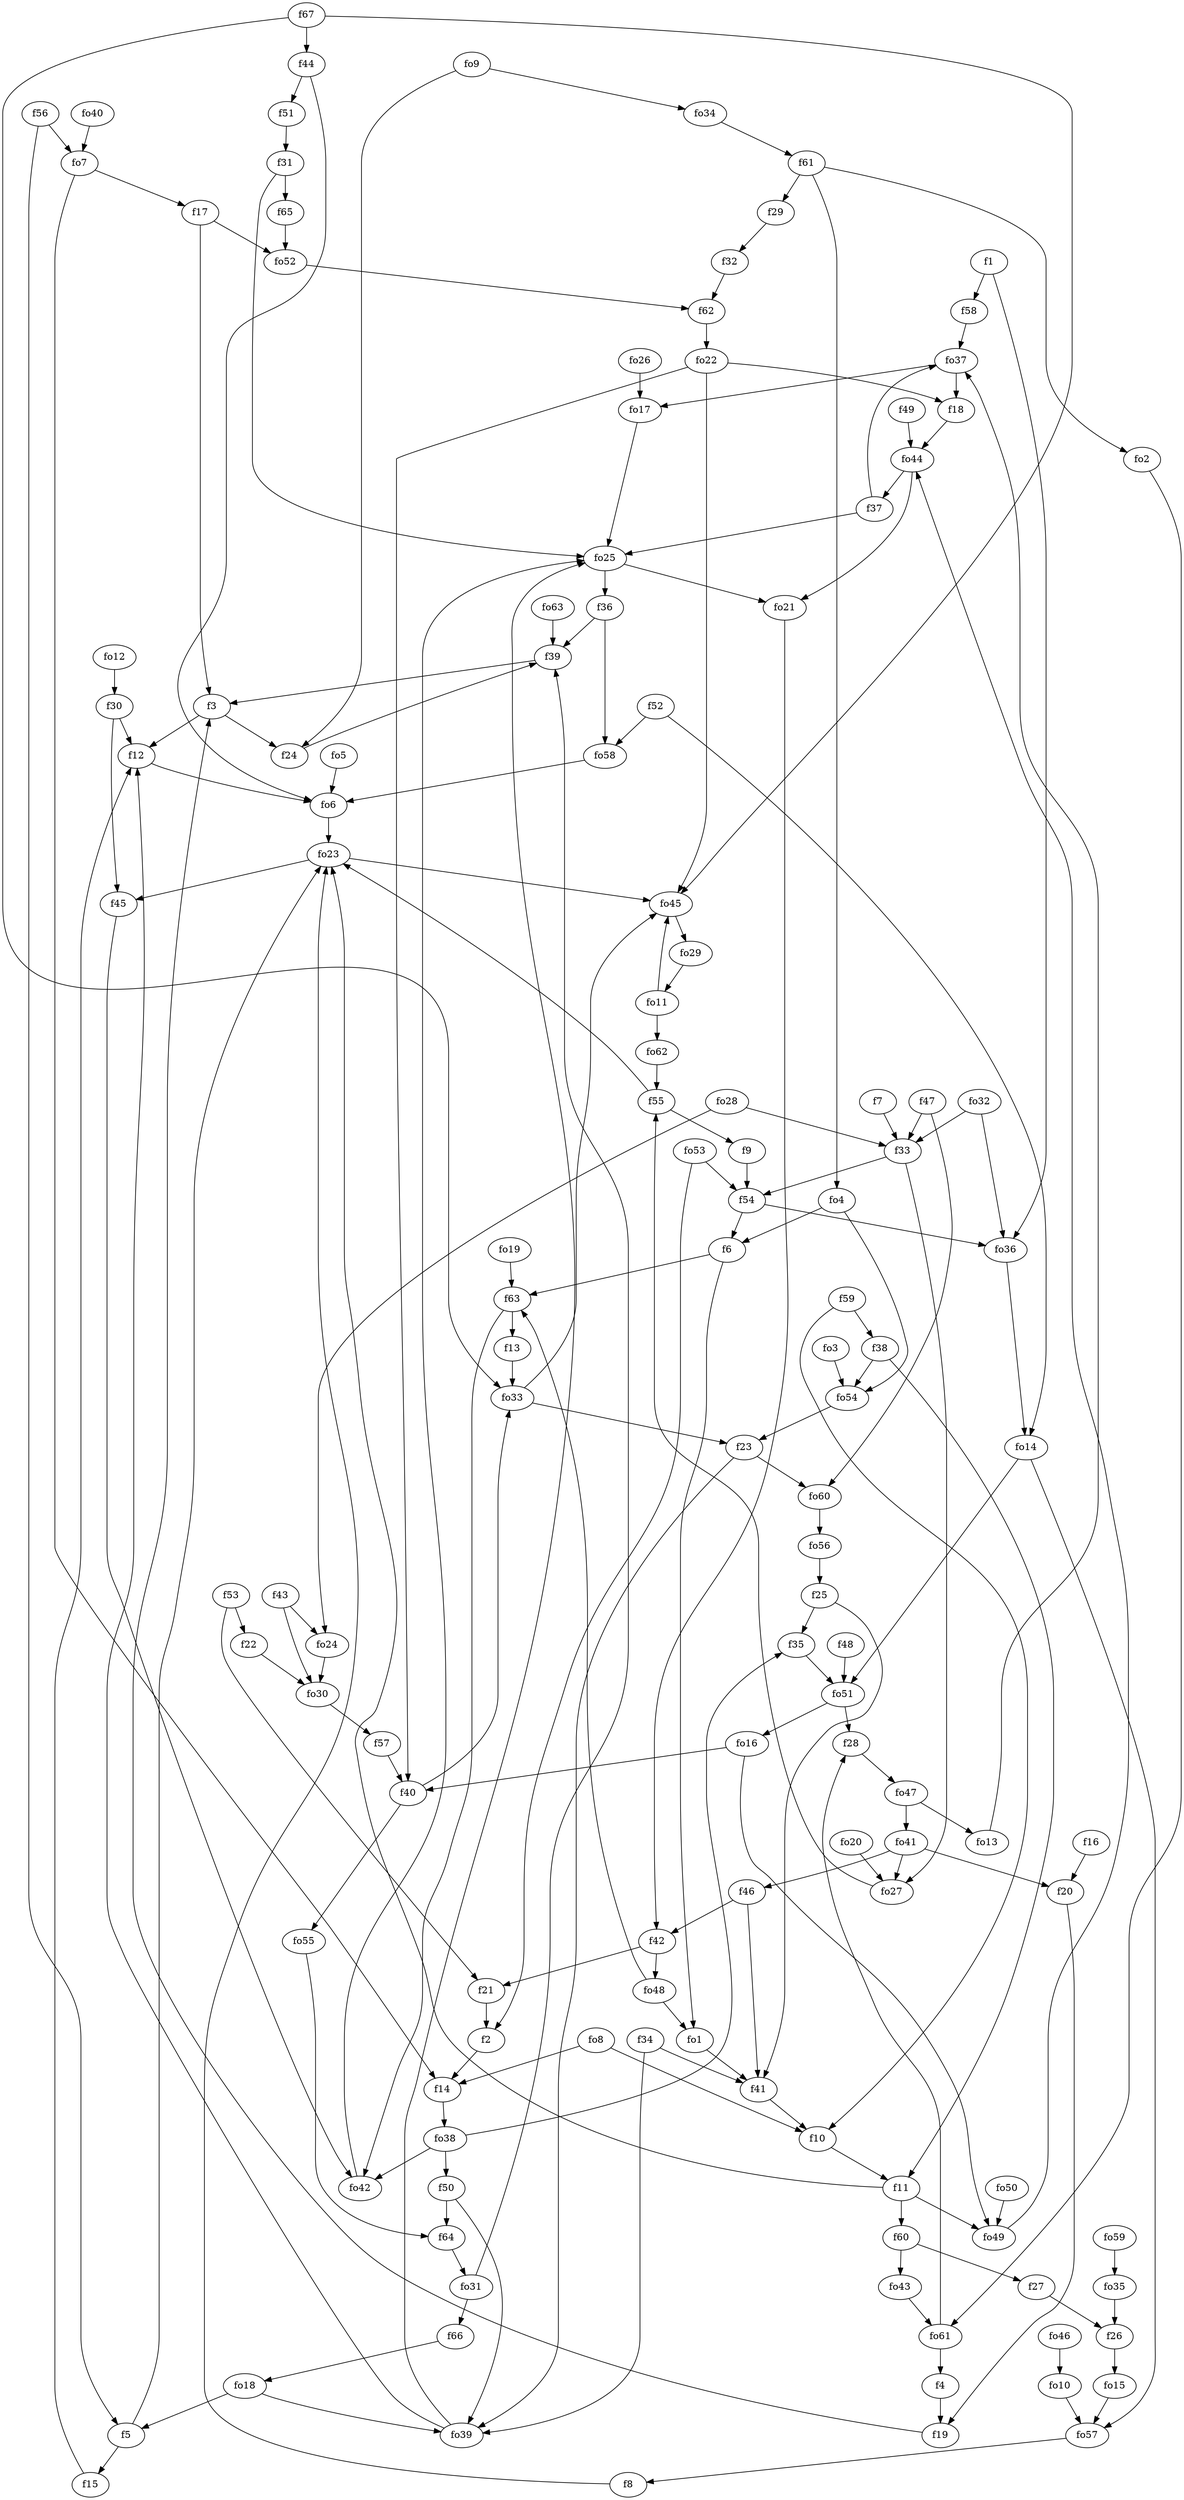 strict digraph  {
f1;
f2;
f3;
f4;
f5;
f6;
f7;
f8;
f9;
f10;
f11;
f12;
f13;
f14;
f15;
f16;
f17;
f18;
f19;
f20;
f21;
f22;
f23;
f24;
f25;
f26;
f27;
f28;
f29;
f30;
f31;
f32;
f33;
f34;
f35;
f36;
f37;
f38;
f39;
f40;
f41;
f42;
f43;
f44;
f45;
f46;
f47;
f48;
f49;
f50;
f51;
f52;
f53;
f54;
f55;
f56;
f57;
f58;
f59;
f60;
f61;
f62;
f63;
f64;
f65;
f66;
f67;
fo1;
fo2;
fo3;
fo4;
fo5;
fo6;
fo7;
fo8;
fo9;
fo10;
fo11;
fo12;
fo13;
fo14;
fo15;
fo16;
fo17;
fo18;
fo19;
fo20;
fo21;
fo22;
fo23;
fo24;
fo25;
fo26;
fo27;
fo28;
fo29;
fo30;
fo31;
fo32;
fo33;
fo34;
fo35;
fo36;
fo37;
fo38;
fo39;
fo40;
fo41;
fo42;
fo43;
fo44;
fo45;
fo46;
fo47;
fo48;
fo49;
fo50;
fo51;
fo52;
fo53;
fo54;
fo55;
fo56;
fo57;
fo58;
fo59;
fo60;
fo61;
fo62;
fo63;
f1 -> fo36  [weight=2];
f1 -> f58  [weight=2];
f2 -> f14  [weight=2];
f3 -> f12  [weight=2];
f3 -> f24  [weight=2];
f4 -> f19  [weight=2];
f5 -> fo23  [weight=2];
f5 -> f15  [weight=2];
f6 -> fo1  [weight=2];
f6 -> f63  [weight=2];
f7 -> f33  [weight=2];
f8 -> fo23  [weight=2];
f9 -> f54  [weight=2];
f10 -> f11  [weight=2];
f11 -> fo23  [weight=2];
f11 -> f60  [weight=2];
f11 -> fo49  [weight=2];
f12 -> fo6  [weight=2];
f13 -> fo33  [weight=2];
f14 -> fo38  [weight=2];
f15 -> f12  [weight=2];
f16 -> f20  [weight=2];
f17 -> fo52  [weight=2];
f17 -> f3  [weight=2];
f18 -> fo44  [weight=2];
f19 -> f3  [weight=2];
f20 -> f19  [weight=2];
f21 -> f2  [weight=2];
f22 -> fo30  [weight=2];
f23 -> fo39  [weight=2];
f23 -> fo60  [weight=2];
f24 -> f39  [weight=2];
f25 -> f35  [weight=2];
f25 -> f41  [weight=2];
f26 -> fo15  [weight=2];
f27 -> f26  [weight=2];
f28 -> fo47  [weight=2];
f29 -> f32  [weight=2];
f30 -> f12  [weight=2];
f30 -> f45  [weight=2];
f31 -> fo25  [weight=2];
f31 -> f65  [weight=2];
f32 -> f62  [weight=2];
f33 -> f54  [weight=2];
f33 -> fo27  [weight=2];
f34 -> f41  [weight=2];
f34 -> fo39  [weight=2];
f35 -> fo51  [weight=2];
f36 -> fo58  [weight=2];
f36 -> f39  [weight=2];
f37 -> fo25  [weight=2];
f37 -> fo37  [weight=2];
f38 -> fo54  [weight=2];
f38 -> f11  [weight=2];
f39 -> f3  [weight=2];
f40 -> fo33  [weight=2];
f40 -> fo55  [weight=2];
f41 -> f10  [weight=2];
f42 -> fo48  [weight=2];
f42 -> f21  [weight=2];
f43 -> fo24  [weight=2];
f43 -> fo30  [weight=2];
f44 -> f51  [weight=2];
f44 -> fo6  [weight=2];
f45 -> fo42  [weight=2];
f46 -> f41  [weight=2];
f46 -> f42  [weight=2];
f47 -> f33  [weight=2];
f47 -> fo60  [weight=2];
f48 -> fo51  [weight=2];
f49 -> fo44  [weight=2];
f50 -> f64  [weight=2];
f50 -> fo39  [weight=2];
f51 -> f31  [weight=2];
f52 -> fo14  [weight=2];
f52 -> fo58  [weight=2];
f53 -> f22  [weight=2];
f53 -> f21  [weight=2];
f54 -> fo36  [weight=2];
f54 -> f6  [weight=2];
f55 -> f9  [weight=2];
f55 -> fo23  [weight=2];
f56 -> fo7  [weight=2];
f56 -> f5  [weight=2];
f57 -> f40  [weight=2];
f58 -> fo37  [weight=2];
f59 -> f38  [weight=2];
f59 -> f10  [weight=2];
f60 -> fo43  [weight=2];
f60 -> f27  [weight=2];
f61 -> f29  [weight=2];
f61 -> fo2  [weight=2];
f61 -> fo4  [weight=2];
f62 -> fo22  [weight=2];
f63 -> fo42  [weight=2];
f63 -> f13  [weight=2];
f64 -> fo31  [weight=2];
f65 -> fo52  [weight=2];
f66 -> fo18  [weight=2];
f67 -> fo33  [weight=2];
f67 -> f44  [weight=2];
f67 -> fo45  [weight=2];
fo1 -> f41  [weight=2];
fo2 -> fo61  [weight=2];
fo3 -> fo54  [weight=2];
fo4 -> fo54  [weight=2];
fo4 -> f6  [weight=2];
fo5 -> fo6  [weight=2];
fo6 -> fo23  [weight=2];
fo7 -> f17  [weight=2];
fo7 -> f14  [weight=2];
fo8 -> f14  [weight=2];
fo8 -> f10  [weight=2];
fo9 -> f24  [weight=2];
fo9 -> fo34  [weight=2];
fo10 -> fo57  [weight=2];
fo11 -> fo62  [weight=2];
fo11 -> fo45  [weight=2];
fo12 -> f30  [weight=2];
fo13 -> fo37  [weight=2];
fo14 -> fo51  [weight=2];
fo14 -> fo57  [weight=2];
fo15 -> fo57  [weight=2];
fo16 -> f40  [weight=2];
fo16 -> fo49  [weight=2];
fo17 -> fo25  [weight=2];
fo18 -> f5  [weight=2];
fo18 -> fo39  [weight=2];
fo19 -> f63  [weight=2];
fo20 -> fo27  [weight=2];
fo21 -> f42  [weight=2];
fo22 -> f40  [weight=2];
fo22 -> f18  [weight=2];
fo22 -> fo45  [weight=2];
fo23 -> fo45  [weight=2];
fo23 -> f45  [weight=2];
fo24 -> fo30  [weight=2];
fo25 -> fo21  [weight=2];
fo25 -> f36  [weight=2];
fo26 -> fo17  [weight=2];
fo27 -> f55  [weight=2];
fo28 -> f33  [weight=2];
fo28 -> fo24  [weight=2];
fo29 -> fo11  [weight=2];
fo30 -> f57  [weight=2];
fo31 -> f39  [weight=2];
fo31 -> f66  [weight=2];
fo32 -> f33  [weight=2];
fo32 -> fo36  [weight=2];
fo33 -> fo45  [weight=2];
fo33 -> f23  [weight=2];
fo34 -> f61  [weight=2];
fo35 -> f26  [weight=2];
fo36 -> fo14  [weight=2];
fo37 -> fo17  [weight=2];
fo37 -> f18  [weight=2];
fo38 -> f50  [weight=2];
fo38 -> fo42  [weight=2];
fo38 -> f35  [weight=2];
fo39 -> f12  [weight=2];
fo39 -> fo25  [weight=2];
fo40 -> fo7  [weight=2];
fo41 -> fo27  [weight=2];
fo41 -> f20  [weight=2];
fo41 -> f46  [weight=2];
fo42 -> fo25  [weight=2];
fo43 -> fo61  [weight=2];
fo44 -> f37  [weight=2];
fo44 -> fo21  [weight=2];
fo45 -> fo29  [weight=2];
fo46 -> fo10  [weight=2];
fo47 -> fo13  [weight=2];
fo47 -> fo41  [weight=2];
fo48 -> fo1  [weight=2];
fo48 -> f63  [weight=2];
fo49 -> fo44  [weight=2];
fo50 -> fo49  [weight=2];
fo51 -> fo16  [weight=2];
fo51 -> f28  [weight=2];
fo52 -> f62  [weight=2];
fo53 -> f54  [weight=2];
fo53 -> f2  [weight=2];
fo54 -> f23  [weight=2];
fo55 -> f64  [weight=2];
fo56 -> f25  [weight=2];
fo57 -> f8  [weight=2];
fo58 -> fo6  [weight=2];
fo59 -> fo35  [weight=2];
fo60 -> fo56  [weight=2];
fo61 -> f28  [weight=2];
fo61 -> f4  [weight=2];
fo62 -> f55  [weight=2];
fo63 -> f39  [weight=2];
}
